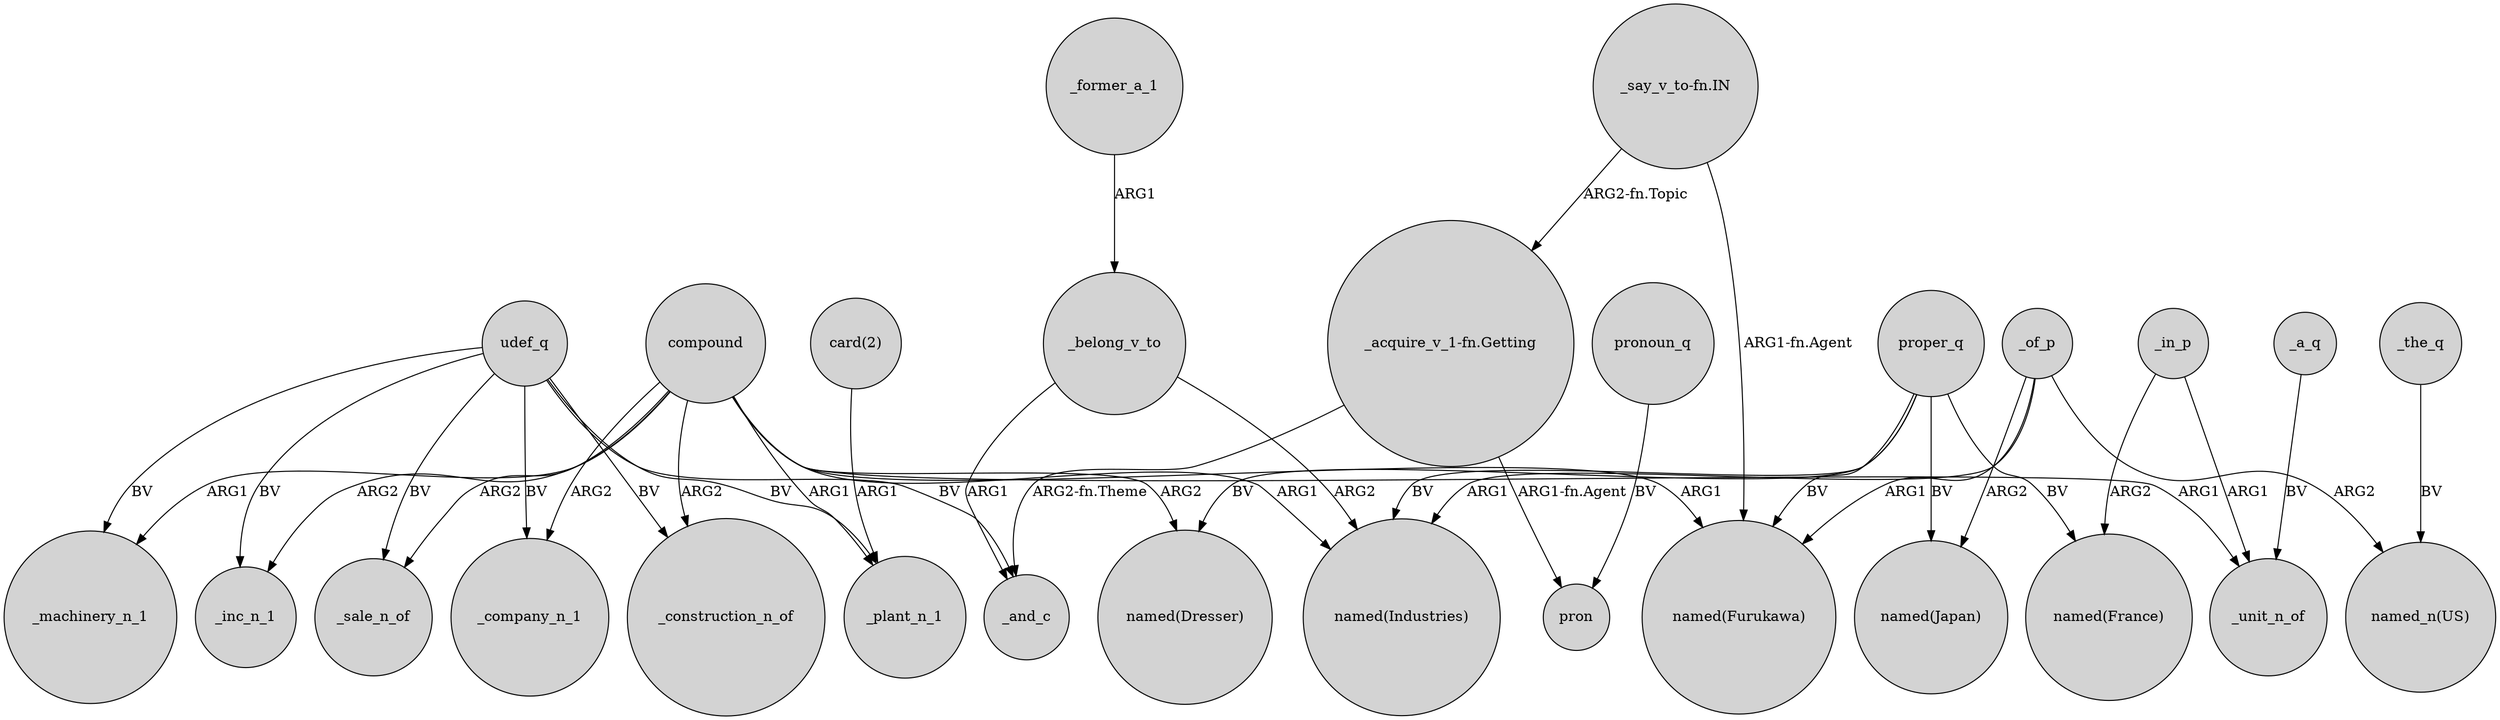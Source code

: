 digraph {
	node [shape=circle style=filled]
	"_say_v_to-fn.IN" -> "_acquire_v_1-fn.Getting" [label="ARG2-fn.Topic"]
	compound -> "named(Industries)" [label=ARG1]
	udef_q -> _machinery_n_1 [label=BV]
	proper_q -> "named(Dresser)" [label=BV]
	proper_q -> "named(Furukawa)" [label=BV]
	_of_p -> "named(Furukawa)" [label=ARG1]
	_belong_v_to -> _and_c [label=ARG1]
	udef_q -> _inc_n_1 [label=BV]
	_of_p -> "named_n(US)" [label=ARG2]
	compound -> _unit_n_of [label=ARG1]
	compound -> _company_n_1 [label=ARG2]
	_of_p -> "named(Japan)" [label=ARG2]
	compound -> "named(Furukawa)" [label=ARG1]
	proper_q -> "named(France)" [label=BV]
	compound -> _machinery_n_1 [label=ARG1]
	compound -> _plant_n_1 [label=ARG1]
	proper_q -> "named(Japan)" [label=BV]
	_in_p -> _unit_n_of [label=ARG1]
	_the_q -> "named_n(US)" [label=BV]
	"card(2)" -> _plant_n_1 [label=ARG1]
	"_acquire_v_1-fn.Getting" -> pron [label="ARG1-fn.Agent"]
	pronoun_q -> pron [label=BV]
	_belong_v_to -> "named(Industries)" [label=ARG2]
	compound -> _sale_n_of [label=ARG2]
	_a_q -> _unit_n_of [label=BV]
	udef_q -> _plant_n_1 [label=BV]
	"_say_v_to-fn.IN" -> "named(Furukawa)" [label="ARG1-fn.Agent"]
	compound -> "named(Dresser)" [label=ARG2]
	"_acquire_v_1-fn.Getting" -> _and_c [label="ARG2-fn.Theme"]
	udef_q -> _sale_n_of [label=BV]
	_in_p -> "named(France)" [label=ARG2]
	_of_p -> "named(Industries)" [label=ARG1]
	compound -> _construction_n_of [label=ARG2]
	_former_a_1 -> _belong_v_to [label=ARG1]
	udef_q -> _and_c [label=BV]
	udef_q -> _construction_n_of [label=BV]
	proper_q -> "named(Industries)" [label=BV]
	compound -> _inc_n_1 [label=ARG2]
	udef_q -> _company_n_1 [label=BV]
}
